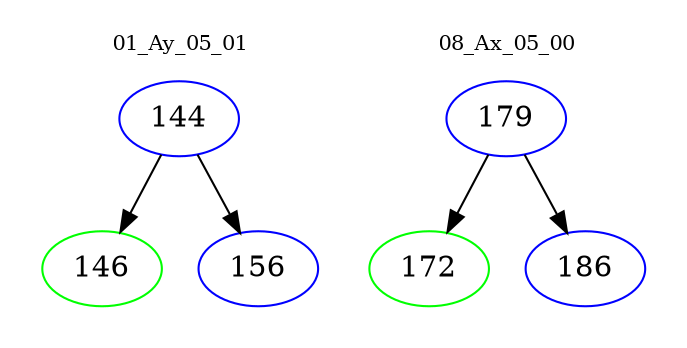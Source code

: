 digraph{
subgraph cluster_0 {
color = white
label = "01_Ay_05_01";
fontsize=10;
T0_144 [label="144", color="blue"]
T0_144 -> T0_146 [color="black"]
T0_146 [label="146", color="green"]
T0_144 -> T0_156 [color="black"]
T0_156 [label="156", color="blue"]
}
subgraph cluster_1 {
color = white
label = "08_Ax_05_00";
fontsize=10;
T1_179 [label="179", color="blue"]
T1_179 -> T1_172 [color="black"]
T1_172 [label="172", color="green"]
T1_179 -> T1_186 [color="black"]
T1_186 [label="186", color="blue"]
}
}
